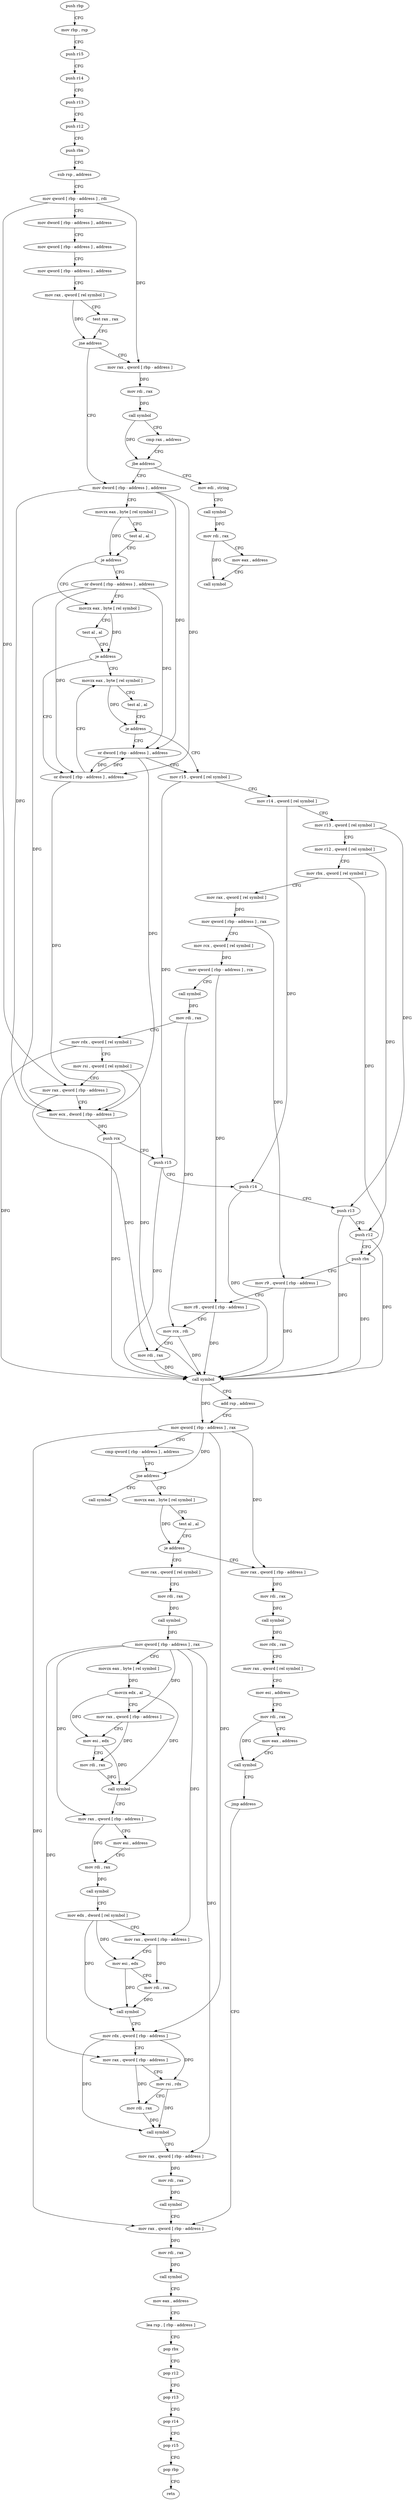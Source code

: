digraph "func" {
"4221614" [label = "push rbp" ]
"4221615" [label = "mov rbp , rsp" ]
"4221618" [label = "push r15" ]
"4221620" [label = "push r14" ]
"4221622" [label = "push r13" ]
"4221624" [label = "push r12" ]
"4221626" [label = "push rbx" ]
"4221627" [label = "sub rsp , address" ]
"4221631" [label = "mov qword [ rbp - address ] , rdi" ]
"4221635" [label = "mov dword [ rbp - address ] , address" ]
"4221642" [label = "mov qword [ rbp - address ] , address" ]
"4221650" [label = "mov qword [ rbp - address ] , address" ]
"4221658" [label = "mov rax , qword [ rel symbol ]" ]
"4221665" [label = "test rax , rax" ]
"4221668" [label = "jne address" ]
"4221711" [label = "mov dword [ rbp - address ] , address" ]
"4221670" [label = "mov rax , qword [ rbp - address ]" ]
"4221718" [label = "movzx eax , byte [ rel symbol ]" ]
"4221725" [label = "test al , al" ]
"4221727" [label = "je address" ]
"4221733" [label = "movzx eax , byte [ rel symbol ]" ]
"4221729" [label = "or dword [ rbp - address ] , address" ]
"4221674" [label = "mov rdi , rax" ]
"4221677" [label = "call symbol" ]
"4221682" [label = "cmp rax , address" ]
"4221686" [label = "jbe address" ]
"4221688" [label = "mov edi , string" ]
"4221740" [label = "test al , al" ]
"4221742" [label = "je address" ]
"4221748" [label = "movzx eax , byte [ rel symbol ]" ]
"4221744" [label = "or dword [ rbp - address ] , address" ]
"4221693" [label = "call symbol" ]
"4221698" [label = "mov rdi , rax" ]
"4221701" [label = "mov eax , address" ]
"4221706" [label = "call symbol" ]
"4221755" [label = "test al , al" ]
"4221757" [label = "je address" ]
"4221763" [label = "mov r15 , qword [ rel symbol ]" ]
"4221759" [label = "or dword [ rbp - address ] , address" ]
"4221770" [label = "mov r14 , qword [ rel symbol ]" ]
"4221777" [label = "mov r13 , qword [ rel symbol ]" ]
"4221784" [label = "mov r12 , qword [ rel symbol ]" ]
"4221791" [label = "mov rbx , qword [ rel symbol ]" ]
"4221798" [label = "mov rax , qword [ rel symbol ]" ]
"4221805" [label = "mov qword [ rbp - address ] , rax" ]
"4221809" [label = "mov rcx , qword [ rel symbol ]" ]
"4221816" [label = "mov qword [ rbp - address ] , rcx" ]
"4221820" [label = "call symbol" ]
"4221825" [label = "mov rdi , rax" ]
"4221828" [label = "mov rdx , qword [ rel symbol ]" ]
"4221835" [label = "mov rsi , qword [ rel symbol ]" ]
"4221842" [label = "mov rax , qword [ rbp - address ]" ]
"4221846" [label = "mov ecx , dword [ rbp - address ]" ]
"4221849" [label = "push rcx" ]
"4221850" [label = "push r15" ]
"4221852" [label = "push r14" ]
"4221854" [label = "push r13" ]
"4221856" [label = "push r12" ]
"4221858" [label = "push rbx" ]
"4221859" [label = "mov r9 , qword [ rbp - address ]" ]
"4221863" [label = "mov r8 , qword [ rbp - address ]" ]
"4221867" [label = "mov rcx , rdi" ]
"4221870" [label = "mov rdi , rax" ]
"4221873" [label = "call symbol" ]
"4221878" [label = "add rsp , address" ]
"4221882" [label = "mov qword [ rbp - address ] , rax" ]
"4221886" [label = "cmp qword [ rbp - address ] , address" ]
"4221891" [label = "jne address" ]
"4221898" [label = "movzx eax , byte [ rel symbol ]" ]
"4221893" [label = "call symbol" ]
"4221905" [label = "test al , al" ]
"4221907" [label = "je address" ]
"4221951" [label = "mov rax , qword [ rel symbol ]" ]
"4221909" [label = "mov rax , qword [ rbp - address ]" ]
"4221958" [label = "mov rdi , rax" ]
"4221961" [label = "call symbol" ]
"4221966" [label = "mov qword [ rbp - address ] , rax" ]
"4221970" [label = "movzx eax , byte [ rel symbol ]" ]
"4221977" [label = "movzx edx , al" ]
"4221980" [label = "mov rax , qword [ rbp - address ]" ]
"4221984" [label = "mov esi , edx" ]
"4221986" [label = "mov rdi , rax" ]
"4221989" [label = "call symbol" ]
"4221994" [label = "mov rax , qword [ rbp - address ]" ]
"4221998" [label = "mov esi , address" ]
"4222003" [label = "mov rdi , rax" ]
"4222006" [label = "call symbol" ]
"4222011" [label = "mov edx , dword [ rel symbol ]" ]
"4222017" [label = "mov rax , qword [ rbp - address ]" ]
"4222021" [label = "mov esi , edx" ]
"4222023" [label = "mov rdi , rax" ]
"4222026" [label = "call symbol" ]
"4222031" [label = "mov rdx , qword [ rbp - address ]" ]
"4222035" [label = "mov rax , qword [ rbp - address ]" ]
"4222039" [label = "mov rsi , rdx" ]
"4222042" [label = "mov rdi , rax" ]
"4222045" [label = "call symbol" ]
"4222050" [label = "mov rax , qword [ rbp - address ]" ]
"4222054" [label = "mov rdi , rax" ]
"4222057" [label = "call symbol" ]
"4222062" [label = "mov rax , qword [ rbp - address ]" ]
"4221913" [label = "mov rdi , rax" ]
"4221916" [label = "call symbol" ]
"4221921" [label = "mov rdx , rax" ]
"4221924" [label = "mov rax , qword [ rel symbol ]" ]
"4221931" [label = "mov esi , address" ]
"4221936" [label = "mov rdi , rax" ]
"4221939" [label = "mov eax , address" ]
"4221944" [label = "call symbol" ]
"4221949" [label = "jmp address" ]
"4222066" [label = "mov rdi , rax" ]
"4222069" [label = "call symbol" ]
"4222074" [label = "mov eax , address" ]
"4222079" [label = "lea rsp , [ rbp - address ]" ]
"4222083" [label = "pop rbx" ]
"4222084" [label = "pop r12" ]
"4222086" [label = "pop r13" ]
"4222088" [label = "pop r14" ]
"4222090" [label = "pop r15" ]
"4222092" [label = "pop rbp" ]
"4222093" [label = "retn" ]
"4221614" -> "4221615" [ label = "CFG" ]
"4221615" -> "4221618" [ label = "CFG" ]
"4221618" -> "4221620" [ label = "CFG" ]
"4221620" -> "4221622" [ label = "CFG" ]
"4221622" -> "4221624" [ label = "CFG" ]
"4221624" -> "4221626" [ label = "CFG" ]
"4221626" -> "4221627" [ label = "CFG" ]
"4221627" -> "4221631" [ label = "CFG" ]
"4221631" -> "4221635" [ label = "CFG" ]
"4221631" -> "4221670" [ label = "DFG" ]
"4221631" -> "4221842" [ label = "DFG" ]
"4221635" -> "4221642" [ label = "CFG" ]
"4221642" -> "4221650" [ label = "CFG" ]
"4221650" -> "4221658" [ label = "CFG" ]
"4221658" -> "4221665" [ label = "CFG" ]
"4221658" -> "4221668" [ label = "DFG" ]
"4221665" -> "4221668" [ label = "CFG" ]
"4221668" -> "4221711" [ label = "CFG" ]
"4221668" -> "4221670" [ label = "CFG" ]
"4221711" -> "4221718" [ label = "CFG" ]
"4221711" -> "4221744" [ label = "DFG" ]
"4221711" -> "4221846" [ label = "DFG" ]
"4221711" -> "4221759" [ label = "DFG" ]
"4221670" -> "4221674" [ label = "DFG" ]
"4221718" -> "4221725" [ label = "CFG" ]
"4221718" -> "4221727" [ label = "DFG" ]
"4221725" -> "4221727" [ label = "CFG" ]
"4221727" -> "4221733" [ label = "CFG" ]
"4221727" -> "4221729" [ label = "CFG" ]
"4221733" -> "4221740" [ label = "CFG" ]
"4221733" -> "4221742" [ label = "DFG" ]
"4221729" -> "4221733" [ label = "CFG" ]
"4221729" -> "4221744" [ label = "DFG" ]
"4221729" -> "4221846" [ label = "DFG" ]
"4221729" -> "4221759" [ label = "DFG" ]
"4221674" -> "4221677" [ label = "DFG" ]
"4221677" -> "4221682" [ label = "CFG" ]
"4221677" -> "4221686" [ label = "DFG" ]
"4221682" -> "4221686" [ label = "CFG" ]
"4221686" -> "4221711" [ label = "CFG" ]
"4221686" -> "4221688" [ label = "CFG" ]
"4221688" -> "4221693" [ label = "CFG" ]
"4221740" -> "4221742" [ label = "CFG" ]
"4221742" -> "4221748" [ label = "CFG" ]
"4221742" -> "4221744" [ label = "CFG" ]
"4221748" -> "4221755" [ label = "CFG" ]
"4221748" -> "4221757" [ label = "DFG" ]
"4221744" -> "4221748" [ label = "CFG" ]
"4221744" -> "4221846" [ label = "DFG" ]
"4221744" -> "4221759" [ label = "DFG" ]
"4221693" -> "4221698" [ label = "DFG" ]
"4221698" -> "4221701" [ label = "CFG" ]
"4221698" -> "4221706" [ label = "DFG" ]
"4221701" -> "4221706" [ label = "CFG" ]
"4221755" -> "4221757" [ label = "CFG" ]
"4221757" -> "4221763" [ label = "CFG" ]
"4221757" -> "4221759" [ label = "CFG" ]
"4221763" -> "4221770" [ label = "CFG" ]
"4221763" -> "4221850" [ label = "DFG" ]
"4221759" -> "4221763" [ label = "CFG" ]
"4221759" -> "4221744" [ label = "DFG" ]
"4221759" -> "4221846" [ label = "DFG" ]
"4221770" -> "4221777" [ label = "CFG" ]
"4221770" -> "4221852" [ label = "DFG" ]
"4221777" -> "4221784" [ label = "CFG" ]
"4221777" -> "4221854" [ label = "DFG" ]
"4221784" -> "4221791" [ label = "CFG" ]
"4221784" -> "4221856" [ label = "DFG" ]
"4221791" -> "4221798" [ label = "CFG" ]
"4221791" -> "4221858" [ label = "DFG" ]
"4221798" -> "4221805" [ label = "DFG" ]
"4221805" -> "4221809" [ label = "CFG" ]
"4221805" -> "4221859" [ label = "DFG" ]
"4221809" -> "4221816" [ label = "DFG" ]
"4221816" -> "4221820" [ label = "CFG" ]
"4221816" -> "4221863" [ label = "DFG" ]
"4221820" -> "4221825" [ label = "DFG" ]
"4221825" -> "4221828" [ label = "CFG" ]
"4221825" -> "4221867" [ label = "DFG" ]
"4221828" -> "4221835" [ label = "CFG" ]
"4221828" -> "4221873" [ label = "DFG" ]
"4221835" -> "4221842" [ label = "CFG" ]
"4221835" -> "4221873" [ label = "DFG" ]
"4221842" -> "4221846" [ label = "CFG" ]
"4221842" -> "4221870" [ label = "DFG" ]
"4221846" -> "4221849" [ label = "DFG" ]
"4221849" -> "4221850" [ label = "CFG" ]
"4221849" -> "4221873" [ label = "DFG" ]
"4221850" -> "4221852" [ label = "CFG" ]
"4221850" -> "4221873" [ label = "DFG" ]
"4221852" -> "4221854" [ label = "CFG" ]
"4221852" -> "4221873" [ label = "DFG" ]
"4221854" -> "4221856" [ label = "CFG" ]
"4221854" -> "4221873" [ label = "DFG" ]
"4221856" -> "4221858" [ label = "CFG" ]
"4221856" -> "4221873" [ label = "DFG" ]
"4221858" -> "4221859" [ label = "CFG" ]
"4221858" -> "4221873" [ label = "DFG" ]
"4221859" -> "4221863" [ label = "CFG" ]
"4221859" -> "4221873" [ label = "DFG" ]
"4221863" -> "4221867" [ label = "CFG" ]
"4221863" -> "4221873" [ label = "DFG" ]
"4221867" -> "4221870" [ label = "CFG" ]
"4221867" -> "4221873" [ label = "DFG" ]
"4221870" -> "4221873" [ label = "DFG" ]
"4221873" -> "4221878" [ label = "CFG" ]
"4221873" -> "4221882" [ label = "DFG" ]
"4221878" -> "4221882" [ label = "CFG" ]
"4221882" -> "4221886" [ label = "CFG" ]
"4221882" -> "4221891" [ label = "DFG" ]
"4221882" -> "4222031" [ label = "DFG" ]
"4221882" -> "4221909" [ label = "DFG" ]
"4221882" -> "4222062" [ label = "DFG" ]
"4221886" -> "4221891" [ label = "CFG" ]
"4221891" -> "4221898" [ label = "CFG" ]
"4221891" -> "4221893" [ label = "CFG" ]
"4221898" -> "4221905" [ label = "CFG" ]
"4221898" -> "4221907" [ label = "DFG" ]
"4221905" -> "4221907" [ label = "CFG" ]
"4221907" -> "4221951" [ label = "CFG" ]
"4221907" -> "4221909" [ label = "CFG" ]
"4221951" -> "4221958" [ label = "CFG" ]
"4221909" -> "4221913" [ label = "DFG" ]
"4221958" -> "4221961" [ label = "DFG" ]
"4221961" -> "4221966" [ label = "DFG" ]
"4221966" -> "4221970" [ label = "CFG" ]
"4221966" -> "4221980" [ label = "DFG" ]
"4221966" -> "4221994" [ label = "DFG" ]
"4221966" -> "4222017" [ label = "DFG" ]
"4221966" -> "4222035" [ label = "DFG" ]
"4221966" -> "4222050" [ label = "DFG" ]
"4221970" -> "4221977" [ label = "DFG" ]
"4221977" -> "4221980" [ label = "CFG" ]
"4221977" -> "4221984" [ label = "DFG" ]
"4221977" -> "4221989" [ label = "DFG" ]
"4221980" -> "4221984" [ label = "CFG" ]
"4221980" -> "4221986" [ label = "DFG" ]
"4221984" -> "4221986" [ label = "CFG" ]
"4221984" -> "4221989" [ label = "DFG" ]
"4221986" -> "4221989" [ label = "DFG" ]
"4221989" -> "4221994" [ label = "CFG" ]
"4221994" -> "4221998" [ label = "CFG" ]
"4221994" -> "4222003" [ label = "DFG" ]
"4221998" -> "4222003" [ label = "CFG" ]
"4222003" -> "4222006" [ label = "DFG" ]
"4222006" -> "4222011" [ label = "CFG" ]
"4222011" -> "4222017" [ label = "CFG" ]
"4222011" -> "4222021" [ label = "DFG" ]
"4222011" -> "4222026" [ label = "DFG" ]
"4222017" -> "4222021" [ label = "CFG" ]
"4222017" -> "4222023" [ label = "DFG" ]
"4222021" -> "4222023" [ label = "CFG" ]
"4222021" -> "4222026" [ label = "DFG" ]
"4222023" -> "4222026" [ label = "DFG" ]
"4222026" -> "4222031" [ label = "CFG" ]
"4222031" -> "4222035" [ label = "CFG" ]
"4222031" -> "4222039" [ label = "DFG" ]
"4222031" -> "4222045" [ label = "DFG" ]
"4222035" -> "4222039" [ label = "CFG" ]
"4222035" -> "4222042" [ label = "DFG" ]
"4222039" -> "4222042" [ label = "CFG" ]
"4222039" -> "4222045" [ label = "DFG" ]
"4222042" -> "4222045" [ label = "DFG" ]
"4222045" -> "4222050" [ label = "CFG" ]
"4222050" -> "4222054" [ label = "DFG" ]
"4222054" -> "4222057" [ label = "DFG" ]
"4222057" -> "4222062" [ label = "CFG" ]
"4222062" -> "4222066" [ label = "DFG" ]
"4221913" -> "4221916" [ label = "DFG" ]
"4221916" -> "4221921" [ label = "DFG" ]
"4221921" -> "4221924" [ label = "CFG" ]
"4221924" -> "4221931" [ label = "CFG" ]
"4221931" -> "4221936" [ label = "CFG" ]
"4221936" -> "4221939" [ label = "CFG" ]
"4221936" -> "4221944" [ label = "DFG" ]
"4221939" -> "4221944" [ label = "CFG" ]
"4221944" -> "4221949" [ label = "CFG" ]
"4221949" -> "4222062" [ label = "CFG" ]
"4222066" -> "4222069" [ label = "DFG" ]
"4222069" -> "4222074" [ label = "CFG" ]
"4222074" -> "4222079" [ label = "CFG" ]
"4222079" -> "4222083" [ label = "CFG" ]
"4222083" -> "4222084" [ label = "CFG" ]
"4222084" -> "4222086" [ label = "CFG" ]
"4222086" -> "4222088" [ label = "CFG" ]
"4222088" -> "4222090" [ label = "CFG" ]
"4222090" -> "4222092" [ label = "CFG" ]
"4222092" -> "4222093" [ label = "CFG" ]
}
